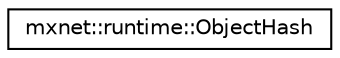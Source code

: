 digraph "Graphical Class Hierarchy"
{
 // LATEX_PDF_SIZE
  edge [fontname="Helvetica",fontsize="10",labelfontname="Helvetica",labelfontsize="10"];
  node [fontname="Helvetica",fontsize="10",shape=record];
  rankdir="LR";
  Node0 [label="mxnet::runtime::ObjectHash",height=0.2,width=0.4,color="black", fillcolor="white", style="filled",URL="$structmxnet_1_1runtime_1_1ObjectHash.html",tooltip="ObjectRef hash functor."];
}

